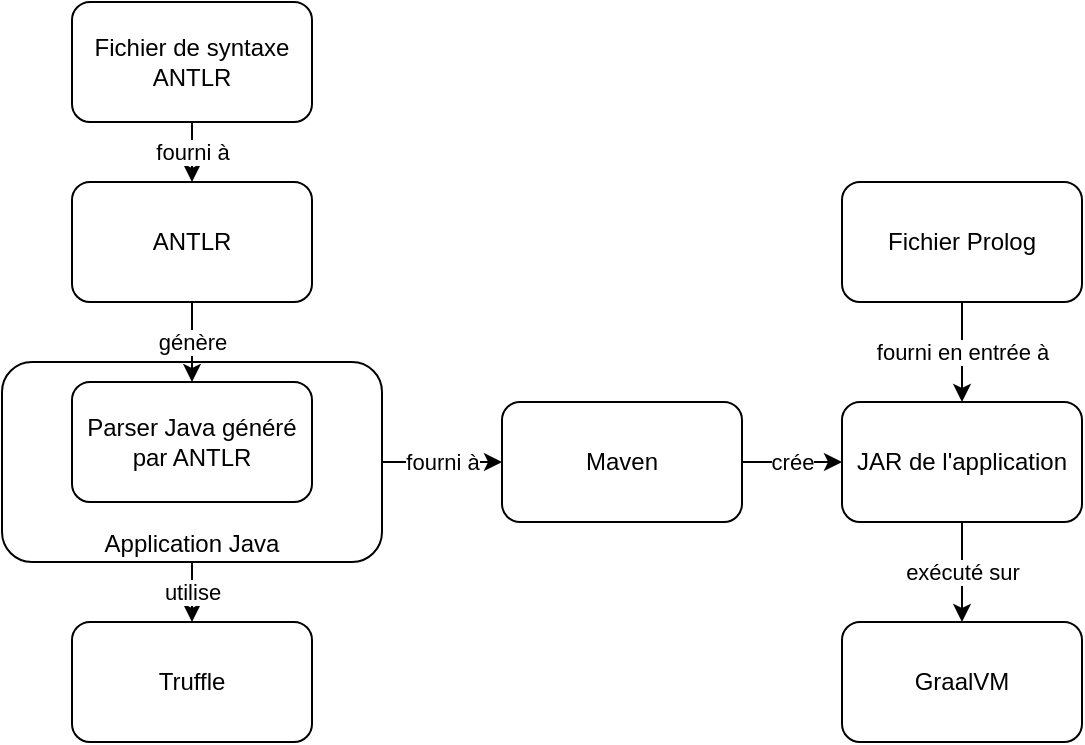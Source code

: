<mxfile version="12.3.8" type="device" pages="1"><diagram name="Page-1" id="10a91c8b-09ff-31b1-d368-03940ed4cc9e"><mxGraphModel dx="1422" dy="794" grid="1" gridSize="10" guides="1" tooltips="1" connect="1" arrows="1" fold="1" page="1" pageScale="1" pageWidth="1100" pageHeight="850" background="#ffffff" math="0" shadow="0"><root><mxCell id="0"/><mxCell id="1" parent="0"/><mxCell id="zrzPOBwMDTDfmT7ctYwA-1" value="GraalVM" style="rounded=1;whiteSpace=wrap;html=1;" vertex="1" parent="1"><mxGeometry x="450" y="350" width="120" height="60" as="geometry"/></mxCell><mxCell id="zrzPOBwMDTDfmT7ctYwA-2" value="Truffle" style="rounded=1;whiteSpace=wrap;html=1;" vertex="1" parent="1"><mxGeometry x="65" y="350" width="120" height="60" as="geometry"/></mxCell><mxCell id="zrzPOBwMDTDfmT7ctYwA-13" value="utilise" style="edgeStyle=orthogonalEdgeStyle;rounded=0;orthogonalLoop=1;jettySize=auto;html=1;entryX=0.5;entryY=0;entryDx=0;entryDy=0;" edge="1" parent="1" source="zrzPOBwMDTDfmT7ctYwA-3" target="zrzPOBwMDTDfmT7ctYwA-2"><mxGeometry relative="1" as="geometry"/></mxCell><mxCell id="zrzPOBwMDTDfmT7ctYwA-14" value="fourni à" style="edgeStyle=orthogonalEdgeStyle;rounded=0;orthogonalLoop=1;jettySize=auto;html=1;" edge="1" parent="1" source="zrzPOBwMDTDfmT7ctYwA-3" target="zrzPOBwMDTDfmT7ctYwA-8"><mxGeometry relative="1" as="geometry"/></mxCell><mxCell id="zrzPOBwMDTDfmT7ctYwA-3" value="Application Java" style="rounded=1;whiteSpace=wrap;html=1;verticalAlign=bottom;" vertex="1" parent="1"><mxGeometry x="30" y="220" width="190" height="100" as="geometry"/></mxCell><mxCell id="zrzPOBwMDTDfmT7ctYwA-17" value="fourni en entrée à" style="edgeStyle=orthogonalEdgeStyle;rounded=0;orthogonalLoop=1;jettySize=auto;html=1;entryX=0.5;entryY=0;entryDx=0;entryDy=0;" edge="1" parent="1" source="zrzPOBwMDTDfmT7ctYwA-4" target="zrzPOBwMDTDfmT7ctYwA-9"><mxGeometry relative="1" as="geometry"/></mxCell><mxCell id="zrzPOBwMDTDfmT7ctYwA-4" value="Fichier Prolog" style="rounded=1;whiteSpace=wrap;html=1;" vertex="1" parent="1"><mxGeometry x="450" y="130" width="120" height="60" as="geometry"/></mxCell><mxCell id="zrzPOBwMDTDfmT7ctYwA-12" value="génère" style="edgeStyle=orthogonalEdgeStyle;rounded=0;orthogonalLoop=1;jettySize=auto;html=1;" edge="1" parent="1" source="zrzPOBwMDTDfmT7ctYwA-5" target="zrzPOBwMDTDfmT7ctYwA-6"><mxGeometry relative="1" as="geometry"><mxPoint as="offset"/></mxGeometry></mxCell><mxCell id="zrzPOBwMDTDfmT7ctYwA-5" value="ANTLR" style="rounded=1;whiteSpace=wrap;html=1;" vertex="1" parent="1"><mxGeometry x="65" y="130" width="120" height="60" as="geometry"/></mxCell><mxCell id="zrzPOBwMDTDfmT7ctYwA-6" value="Parser Java généré par ANTLR" style="rounded=1;whiteSpace=wrap;html=1;" vertex="1" parent="1"><mxGeometry x="65" y="230" width="120" height="60" as="geometry"/></mxCell><mxCell id="zrzPOBwMDTDfmT7ctYwA-15" value="crée" style="edgeStyle=orthogonalEdgeStyle;rounded=0;orthogonalLoop=1;jettySize=auto;html=1;entryX=0;entryY=0.5;entryDx=0;entryDy=0;" edge="1" parent="1" source="zrzPOBwMDTDfmT7ctYwA-8" target="zrzPOBwMDTDfmT7ctYwA-9"><mxGeometry relative="1" as="geometry"/></mxCell><mxCell id="zrzPOBwMDTDfmT7ctYwA-8" value="Maven" style="rounded=1;whiteSpace=wrap;html=1;" vertex="1" parent="1"><mxGeometry x="280" y="240" width="120" height="60" as="geometry"/></mxCell><mxCell id="zrzPOBwMDTDfmT7ctYwA-16" value="exécuté sur" style="edgeStyle=orthogonalEdgeStyle;rounded=0;orthogonalLoop=1;jettySize=auto;html=1;entryX=0.5;entryY=0;entryDx=0;entryDy=0;" edge="1" parent="1" source="zrzPOBwMDTDfmT7ctYwA-9" target="zrzPOBwMDTDfmT7ctYwA-1"><mxGeometry relative="1" as="geometry"/></mxCell><mxCell id="zrzPOBwMDTDfmT7ctYwA-9" value="JAR de l'application" style="rounded=1;whiteSpace=wrap;html=1;" vertex="1" parent="1"><mxGeometry x="450" y="240" width="120" height="60" as="geometry"/></mxCell><mxCell id="zrzPOBwMDTDfmT7ctYwA-11" value="fourni à" style="edgeStyle=orthogonalEdgeStyle;rounded=0;orthogonalLoop=1;jettySize=auto;html=1;" edge="1" parent="1" source="zrzPOBwMDTDfmT7ctYwA-10" target="zrzPOBwMDTDfmT7ctYwA-5"><mxGeometry relative="1" as="geometry"/></mxCell><mxCell id="zrzPOBwMDTDfmT7ctYwA-10" value="Fichier de syntaxe ANTLR" style="rounded=1;whiteSpace=wrap;html=1;" vertex="1" parent="1"><mxGeometry x="65" y="40" width="120" height="60" as="geometry"/></mxCell></root></mxGraphModel></diagram></mxfile>